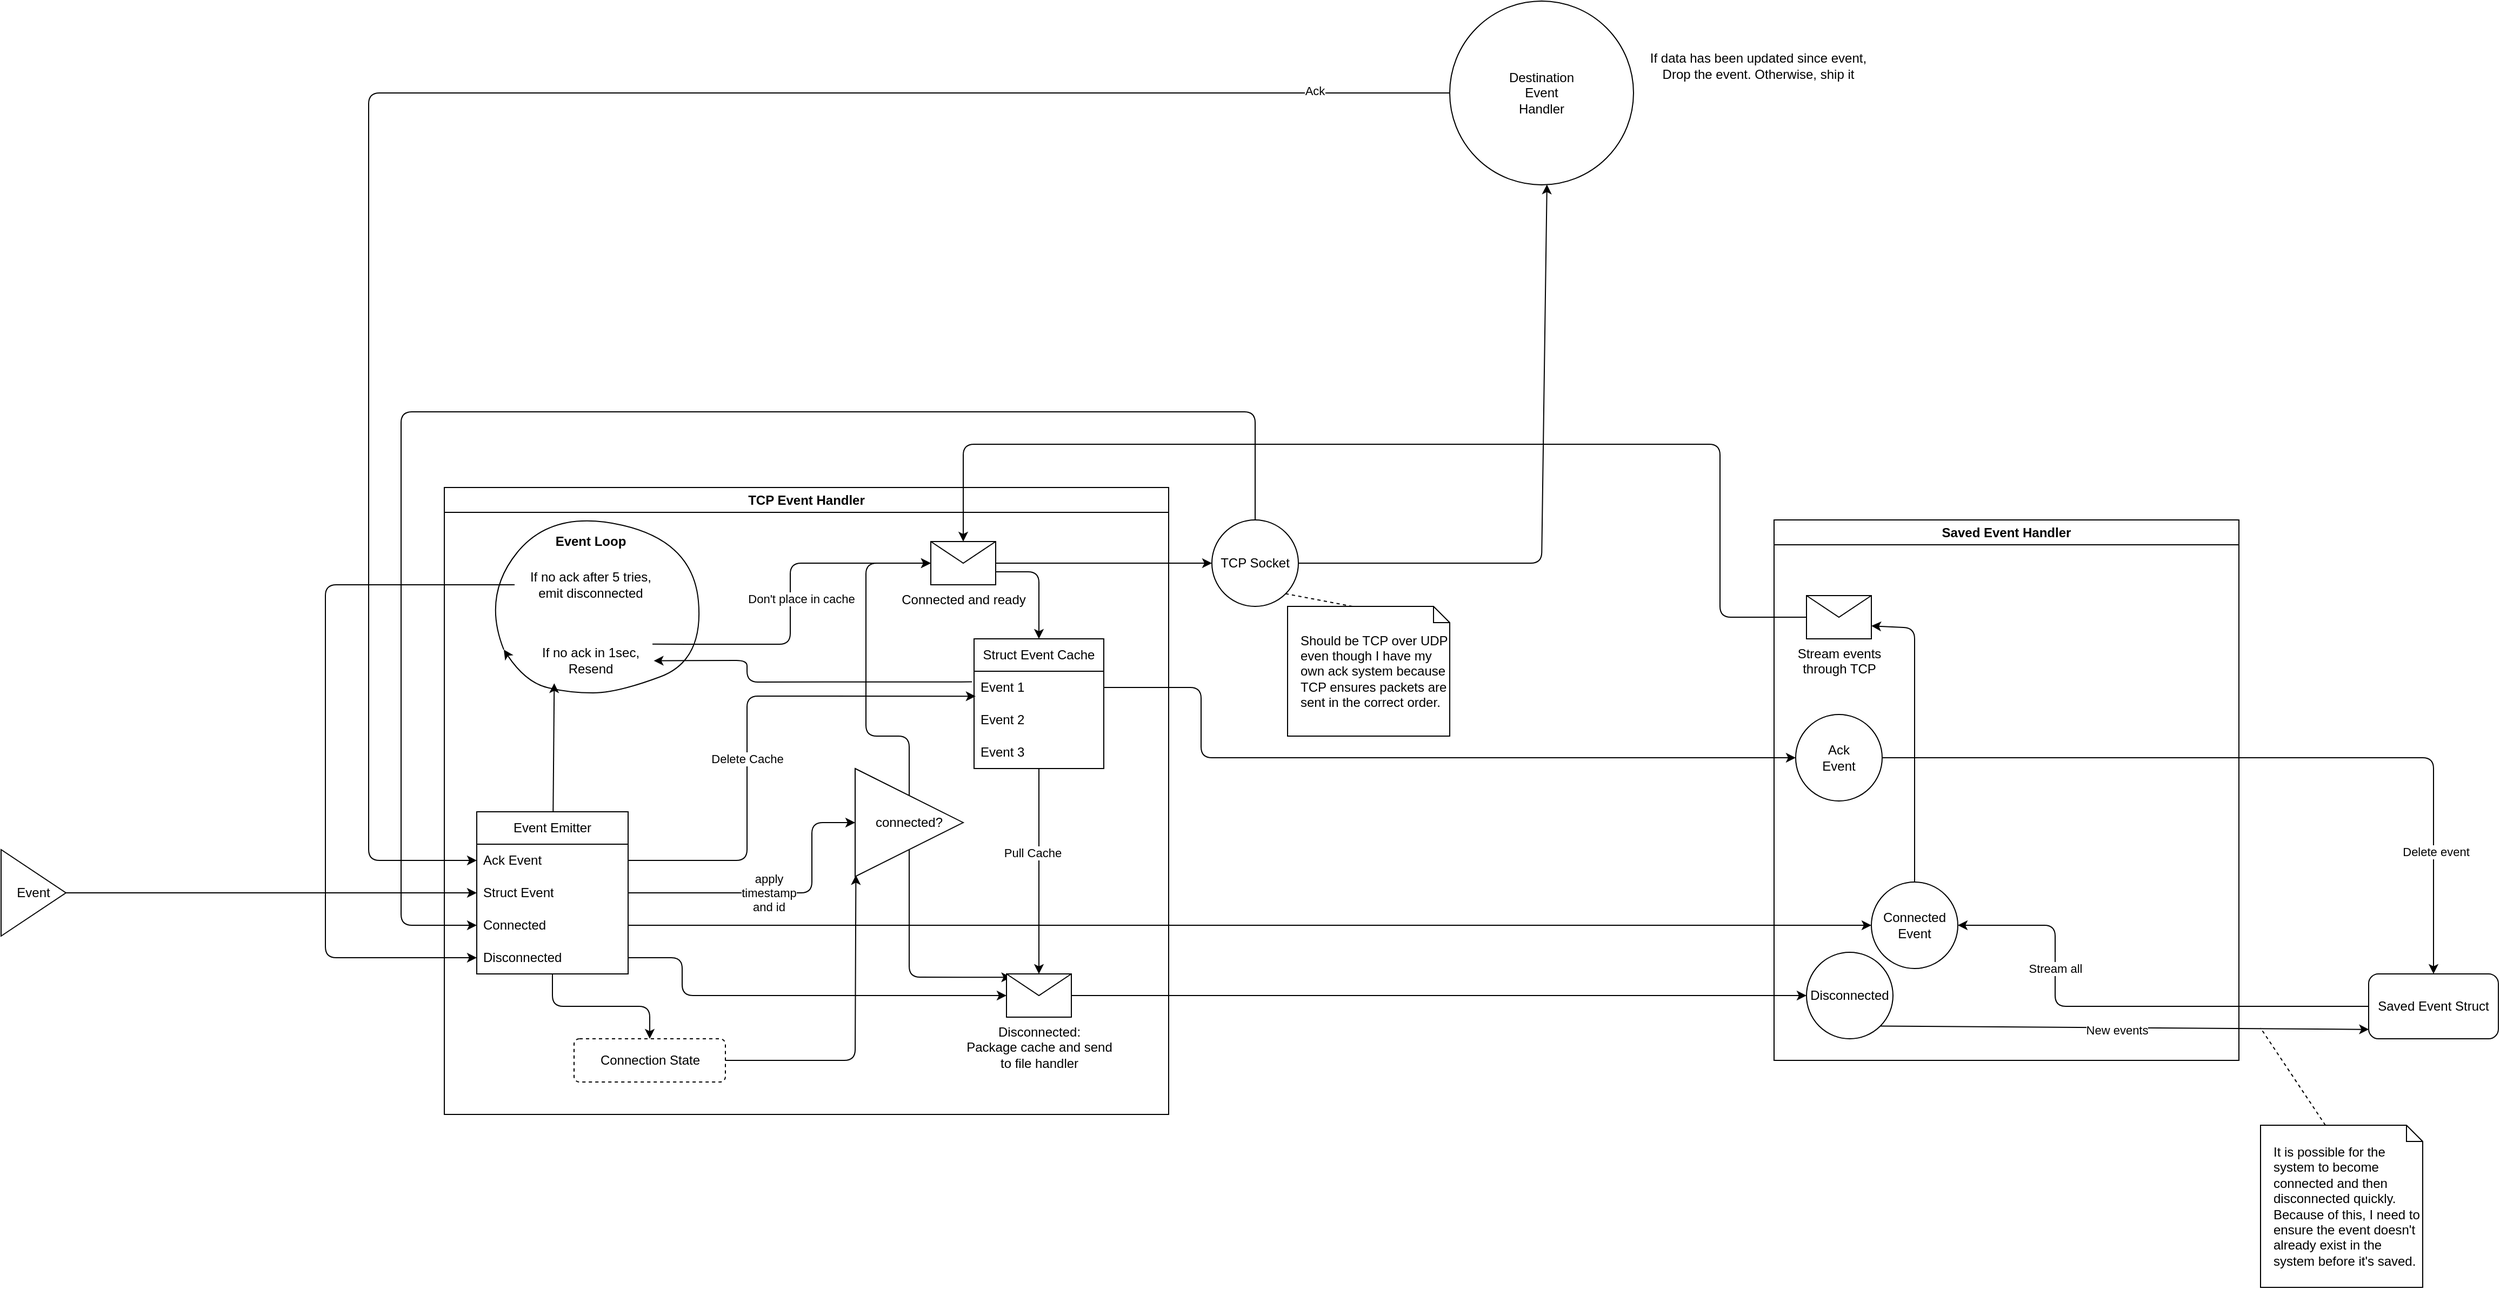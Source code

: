 <mxfile>
    <diagram id="tn0Xxxs_Hv35gxbG2ERe" name="Page-1">
        <mxGraphModel dx="3292" dy="2506" grid="1" gridSize="10" guides="1" tooltips="1" connect="1" arrows="1" fold="1" page="1" pageScale="1" pageWidth="850" pageHeight="1100" math="0" shadow="0">
            <root>
                <mxCell id="0"/>
                <mxCell id="1" parent="0"/>
                <mxCell id="54" style="edgeStyle=none;html=1;exitX=0;exitY=0.5;exitDx=0;exitDy=0;entryX=0;entryY=0.5;entryDx=0;entryDy=0;" parent="1" source="7" target="35" edge="1">
                    <mxGeometry relative="1" as="geometry">
                        <Array as="points">
                            <mxPoint x="-410" y="-205"/>
                            <mxPoint x="-410" y="505"/>
                        </Array>
                    </mxGeometry>
                </mxCell>
                <mxCell id="55" value="Ack" style="edgeLabel;html=1;align=center;verticalAlign=middle;resizable=0;points=[];" parent="54" vertex="1" connectable="0">
                    <mxGeometry x="-0.862" y="-2" relative="1" as="geometry">
                        <mxPoint as="offset"/>
                    </mxGeometry>
                </mxCell>
                <mxCell id="7" value="Destination&lt;br&gt;Event&lt;br&gt;Handler" style="ellipse;whiteSpace=wrap;html=1;aspect=fixed;" parent="1" vertex="1">
                    <mxGeometry x="590" y="-290" width="170" height="170" as="geometry"/>
                </mxCell>
                <mxCell id="16" style="edgeStyle=none;html=1;exitX=1;exitY=0.5;exitDx=0;exitDy=0;entryX=0;entryY=0.5;entryDx=0;entryDy=0;" parent="1" source="15" target="3" edge="1">
                    <mxGeometry relative="1" as="geometry">
                        <mxPoint x="-300" y="500" as="targetPoint"/>
                    </mxGeometry>
                </mxCell>
                <mxCell id="15" value="Event" style="triangle;whiteSpace=wrap;html=1;" parent="1" vertex="1">
                    <mxGeometry x="-750" y="495" width="60" height="80" as="geometry"/>
                </mxCell>
                <mxCell id="17" value="TCP Event Handler" style="swimlane;whiteSpace=wrap;html=1;" parent="1" vertex="1">
                    <mxGeometry x="-340" y="160" width="670" height="580" as="geometry"/>
                </mxCell>
                <mxCell id="18" value="Struct Event Cache" style="swimlane;fontStyle=0;childLayout=stackLayout;horizontal=1;startSize=30;horizontalStack=0;resizeParent=1;resizeParentMax=0;resizeLast=0;collapsible=1;marginBottom=0;whiteSpace=wrap;html=1;" parent="17" vertex="1">
                    <mxGeometry x="490" y="140" width="120" height="120" as="geometry">
                        <mxRectangle x="260" y="50" width="80" height="30" as="alternateBounds"/>
                    </mxGeometry>
                </mxCell>
                <mxCell id="19" value="Event 1" style="text;strokeColor=none;fillColor=none;align=left;verticalAlign=middle;spacingLeft=4;spacingRight=4;overflow=hidden;points=[[0,0.5],[1,0.5]];portConstraint=eastwest;rotatable=0;whiteSpace=wrap;html=1;" parent="18" vertex="1">
                    <mxGeometry y="30" width="120" height="30" as="geometry"/>
                </mxCell>
                <mxCell id="20" value="Event 2" style="text;strokeColor=none;fillColor=none;align=left;verticalAlign=middle;spacingLeft=4;spacingRight=4;overflow=hidden;points=[[0,0.5],[1,0.5]];portConstraint=eastwest;rotatable=0;whiteSpace=wrap;html=1;" parent="18" vertex="1">
                    <mxGeometry y="60" width="120" height="30" as="geometry"/>
                </mxCell>
                <mxCell id="21" value="Event 3" style="text;strokeColor=none;fillColor=none;align=left;verticalAlign=middle;spacingLeft=4;spacingRight=4;overflow=hidden;points=[[0,0.5],[1,0.5]];portConstraint=eastwest;rotatable=0;whiteSpace=wrap;html=1;" parent="18" vertex="1">
                    <mxGeometry y="90" width="120" height="30" as="geometry"/>
                </mxCell>
                <mxCell id="46" style="edgeStyle=none;html=1;exitX=1;exitY=0.5;exitDx=0;exitDy=0;entryX=0.007;entryY=0.986;entryDx=0;entryDy=0;entryPerimeter=0;" parent="17" source="22" target="44" edge="1">
                    <mxGeometry relative="1" as="geometry">
                        <Array as="points">
                            <mxPoint x="380" y="530"/>
                        </Array>
                    </mxGeometry>
                </mxCell>
                <mxCell id="22" value="Connection State" style="html=1;align=center;verticalAlign=middle;rounded=1;absoluteArcSize=1;arcSize=10;dashed=1;" parent="17" vertex="1">
                    <mxGeometry x="120" y="510" width="140" height="40" as="geometry"/>
                </mxCell>
                <mxCell id="37" style="edgeStyle=none;html=1;entryX=0.5;entryY=0;entryDx=0;entryDy=0;" parent="17" source="2" target="22" edge="1">
                    <mxGeometry relative="1" as="geometry">
                        <Array as="points">
                            <mxPoint x="100" y="480"/>
                            <mxPoint x="190" y="480"/>
                        </Array>
                    </mxGeometry>
                </mxCell>
                <mxCell id="2" value="Event Emitter" style="swimlane;fontStyle=0;childLayout=stackLayout;horizontal=1;startSize=30;horizontalStack=0;resizeParent=1;resizeParentMax=0;resizeLast=0;collapsible=1;marginBottom=0;whiteSpace=wrap;html=1;" parent="17" vertex="1">
                    <mxGeometry x="30" y="300" width="140" height="150" as="geometry"/>
                </mxCell>
                <mxCell id="35" value="Ack Event" style="text;strokeColor=none;fillColor=none;align=left;verticalAlign=middle;spacingLeft=4;spacingRight=4;overflow=hidden;points=[[0,0.5],[1,0.5]];portConstraint=eastwest;rotatable=0;whiteSpace=wrap;html=1;" parent="2" vertex="1">
                    <mxGeometry y="30" width="140" height="30" as="geometry"/>
                </mxCell>
                <mxCell id="3" value="Struct Event" style="text;strokeColor=none;fillColor=none;align=left;verticalAlign=middle;spacingLeft=4;spacingRight=4;overflow=hidden;points=[[0,0.5],[1,0.5]];portConstraint=eastwest;rotatable=0;whiteSpace=wrap;html=1;" parent="2" vertex="1">
                    <mxGeometry y="60" width="140" height="30" as="geometry"/>
                </mxCell>
                <mxCell id="36" value="Connected" style="text;strokeColor=none;fillColor=none;align=left;verticalAlign=middle;spacingLeft=4;spacingRight=4;overflow=hidden;points=[[0,0.5],[1,0.5]];portConstraint=eastwest;rotatable=0;whiteSpace=wrap;html=1;" parent="2" vertex="1">
                    <mxGeometry y="90" width="140" height="30" as="geometry"/>
                </mxCell>
                <mxCell id="4" value="Disconnected" style="text;strokeColor=none;fillColor=none;align=left;verticalAlign=middle;spacingLeft=4;spacingRight=4;overflow=hidden;points=[[0,0.5],[1,0.5]];portConstraint=eastwest;rotatable=0;whiteSpace=wrap;html=1;" parent="2" vertex="1">
                    <mxGeometry y="120" width="140" height="30" as="geometry"/>
                </mxCell>
                <mxCell id="42" style="edgeStyle=none;html=1;exitX=1;exitY=0.7;exitDx=0;exitDy=0;entryX=0.5;entryY=0;entryDx=0;entryDy=0;" parent="17" source="40" target="18" edge="1">
                    <mxGeometry relative="1" as="geometry">
                        <Array as="points">
                            <mxPoint x="550" y="78"/>
                        </Array>
                    </mxGeometry>
                </mxCell>
                <mxCell id="40" value="Connected and ready" style="shape=message;html=1;html=1;outlineConnect=0;labelPosition=center;verticalLabelPosition=bottom;align=center;verticalAlign=top;" parent="17" vertex="1">
                    <mxGeometry x="450" y="50" width="60" height="40" as="geometry"/>
                </mxCell>
                <mxCell id="53" style="edgeStyle=none;html=1;exitX=0.5;exitY=0;exitDx=0;exitDy=0;entryX=0;entryY=0.5;entryDx=0;entryDy=0;" parent="17" source="44" target="40" edge="1">
                    <mxGeometry relative="1" as="geometry">
                        <Array as="points">
                            <mxPoint x="430" y="230"/>
                            <mxPoint x="390" y="230"/>
                            <mxPoint x="390" y="70"/>
                        </Array>
                    </mxGeometry>
                </mxCell>
                <mxCell id="83" style="edgeStyle=none;html=1;exitX=0.5;exitY=1;exitDx=0;exitDy=0;entryX=0.071;entryY=0.079;entryDx=0;entryDy=0;entryPerimeter=0;" parent="17" source="44" target="63" edge="1">
                    <mxGeometry relative="1" as="geometry">
                        <Array as="points">
                            <mxPoint x="430" y="453"/>
                        </Array>
                    </mxGeometry>
                </mxCell>
                <mxCell id="44" value="connected?" style="triangle;whiteSpace=wrap;html=1;" parent="17" vertex="1">
                    <mxGeometry x="380" y="260" width="100" height="100" as="geometry"/>
                </mxCell>
                <mxCell id="47" style="edgeStyle=none;html=1;exitX=1;exitY=0.5;exitDx=0;exitDy=0;entryX=0;entryY=0.5;entryDx=0;entryDy=0;" parent="17" source="3" target="44" edge="1">
                    <mxGeometry relative="1" as="geometry">
                        <Array as="points">
                            <mxPoint x="340" y="375"/>
                            <mxPoint x="340" y="310"/>
                        </Array>
                    </mxGeometry>
                </mxCell>
                <mxCell id="105" value="apply&lt;br&gt;timestamp&lt;br&gt;and id" style="edgeLabel;html=1;align=center;verticalAlign=middle;resizable=0;points=[];" vertex="1" connectable="0" parent="47">
                    <mxGeometry x="-0.116" y="-4" relative="1" as="geometry">
                        <mxPoint x="8" y="-4" as="offset"/>
                    </mxGeometry>
                </mxCell>
                <mxCell id="48" style="edgeStyle=none;html=1;entryX=0.012;entryY=0.772;entryDx=0;entryDy=0;exitX=1;exitY=0.5;exitDx=0;exitDy=0;entryPerimeter=0;" parent="17" source="35" target="19" edge="1">
                    <mxGeometry relative="1" as="geometry">
                        <Array as="points">
                            <mxPoint x="280" y="345"/>
                            <mxPoint x="280" y="193"/>
                        </Array>
                    </mxGeometry>
                </mxCell>
                <mxCell id="49" value="Delete Cache" style="edgeLabel;html=1;align=center;verticalAlign=middle;resizable=0;points=[];" parent="48" vertex="1" connectable="0">
                    <mxGeometry x="-0.051" relative="1" as="geometry">
                        <mxPoint y="20" as="offset"/>
                    </mxGeometry>
                </mxCell>
                <mxCell id="56" value="" style="curved=1;endArrow=classic;html=1;" parent="17" edge="1">
                    <mxGeometry width="50" height="50" relative="1" as="geometry">
                        <mxPoint x="55" y="150" as="sourcePoint"/>
                        <mxPoint x="55" y="150" as="targetPoint"/>
                        <Array as="points">
                            <mxPoint x="35" y="100"/>
                            <mxPoint x="100" y="20"/>
                            <mxPoint x="230" y="50"/>
                            <mxPoint x="240" y="160"/>
                            <mxPoint x="160" y="190"/>
                            <mxPoint x="115" y="190"/>
                            <mxPoint x="75" y="180"/>
                        </Array>
                    </mxGeometry>
                </mxCell>
                <mxCell id="87" style="edgeStyle=none;html=1;exitX=1.023;exitY=0.123;exitDx=0;exitDy=0;exitPerimeter=0;" parent="17" source="58" target="40" edge="1">
                    <mxGeometry relative="1" as="geometry">
                        <Array as="points">
                            <mxPoint x="320" y="145"/>
                            <mxPoint x="320" y="70"/>
                        </Array>
                    </mxGeometry>
                </mxCell>
                <mxCell id="88" value="Don't place in cache" style="edgeLabel;html=1;align=center;verticalAlign=middle;resizable=0;points=[];" parent="87" vertex="1" connectable="0">
                    <mxGeometry x="-0.177" y="-3" relative="1" as="geometry">
                        <mxPoint x="7" y="-33" as="offset"/>
                    </mxGeometry>
                </mxCell>
                <mxCell id="58" value="If no ack in 1sec,&lt;br&gt;Resend" style="text;html=1;align=center;verticalAlign=middle;resizable=0;points=[];autosize=1;strokeColor=none;fillColor=none;" parent="17" vertex="1">
                    <mxGeometry x="80" y="140" width="110" height="40" as="geometry"/>
                </mxCell>
                <mxCell id="60" style="edgeStyle=none;html=1;entryX=0;entryY=0.5;entryDx=0;entryDy=0;" parent="17" source="59" target="4" edge="1">
                    <mxGeometry relative="1" as="geometry">
                        <Array as="points">
                            <mxPoint x="-110" y="90"/>
                            <mxPoint x="-110" y="435"/>
                        </Array>
                    </mxGeometry>
                </mxCell>
                <mxCell id="59" value="If no ack after 5 tries,&lt;br&gt;emit disconnected" style="text;html=1;align=center;verticalAlign=middle;resizable=0;points=[];autosize=1;strokeColor=none;fillColor=none;" parent="17" vertex="1">
                    <mxGeometry x="65" y="70" width="140" height="40" as="geometry"/>
                </mxCell>
                <mxCell id="63" value="Disconnected:&lt;br&gt;Package cache and send&lt;br&gt;to file handler" style="shape=message;html=1;html=1;outlineConnect=0;labelPosition=center;verticalLabelPosition=bottom;align=center;verticalAlign=top;" parent="17" vertex="1">
                    <mxGeometry x="520" y="450" width="60" height="40" as="geometry"/>
                </mxCell>
                <mxCell id="64" style="edgeStyle=none;html=1;entryX=0;entryY=0.5;entryDx=0;entryDy=0;" parent="17" source="4" target="63" edge="1">
                    <mxGeometry relative="1" as="geometry">
                        <Array as="points">
                            <mxPoint x="220" y="435"/>
                            <mxPoint x="220" y="470"/>
                        </Array>
                    </mxGeometry>
                </mxCell>
                <mxCell id="65" style="edgeStyle=none;html=1;entryX=0.5;entryY=0;entryDx=0;entryDy=0;" parent="17" source="21" target="63" edge="1">
                    <mxGeometry relative="1" as="geometry"/>
                </mxCell>
                <mxCell id="79" value="Pull Cache" style="edgeLabel;html=1;align=center;verticalAlign=middle;resizable=0;points=[];" parent="65" vertex="1" connectable="0">
                    <mxGeometry x="-0.167" y="-6" relative="1" as="geometry">
                        <mxPoint y="-1" as="offset"/>
                    </mxGeometry>
                </mxCell>
                <mxCell id="86" value="&lt;b&gt;Event Loop&lt;/b&gt;" style="text;html=1;align=center;verticalAlign=middle;resizable=0;points=[];autosize=1;strokeColor=none;fillColor=none;" parent="17" vertex="1">
                    <mxGeometry x="90" y="35" width="90" height="30" as="geometry"/>
                </mxCell>
                <mxCell id="89" style="edgeStyle=none;html=1;exitX=-0.016;exitY=0.327;exitDx=0;exitDy=0;exitPerimeter=0;entryX=1.034;entryY=0.507;entryDx=0;entryDy=0;entryPerimeter=0;" parent="17" source="19" target="58" edge="1">
                    <mxGeometry relative="1" as="geometry">
                        <Array as="points">
                            <mxPoint x="280" y="180"/>
                            <mxPoint x="280" y="160"/>
                        </Array>
                    </mxGeometry>
                </mxCell>
                <mxCell id="57" style="edgeStyle=none;html=1;entryX=0.197;entryY=1.028;entryDx=0;entryDy=0;entryPerimeter=0;" parent="17" source="2" target="58" edge="1">
                    <mxGeometry relative="1" as="geometry">
                        <mxPoint x="110" y="190" as="targetPoint"/>
                    </mxGeometry>
                </mxCell>
                <mxCell id="38" value="Saved Event Handler" style="swimlane;whiteSpace=wrap;html=1;startSize=23;" parent="1" vertex="1">
                    <mxGeometry x="890" y="190" width="430" height="500" as="geometry"/>
                </mxCell>
                <mxCell id="71" style="edgeStyle=none;html=1;exitX=0.5;exitY=0;exitDx=0;exitDy=0;entryX=1;entryY=0.7;entryDx=0;entryDy=0;" parent="38" source="51" target="69" edge="1">
                    <mxGeometry relative="1" as="geometry">
                        <Array as="points">
                            <mxPoint x="130" y="100"/>
                        </Array>
                    </mxGeometry>
                </mxCell>
                <mxCell id="51" value="Connected Event" style="ellipse;whiteSpace=wrap;html=1;aspect=fixed;" parent="38" vertex="1">
                    <mxGeometry x="90" y="335" width="80" height="80" as="geometry"/>
                </mxCell>
                <mxCell id="66" value="Disconnected" style="ellipse;whiteSpace=wrap;html=1;aspect=fixed;" parent="38" vertex="1">
                    <mxGeometry x="30" y="400" width="80" height="80" as="geometry"/>
                </mxCell>
                <mxCell id="69" value="Stream events&lt;br&gt;through TCP" style="shape=message;html=1;html=1;outlineConnect=0;labelPosition=center;verticalLabelPosition=bottom;align=center;verticalAlign=top;" parent="38" vertex="1">
                    <mxGeometry x="30" y="70" width="60" height="40" as="geometry"/>
                </mxCell>
                <mxCell id="75" value="Ack&lt;br&gt;Event" style="ellipse;whiteSpace=wrap;html=1;aspect=fixed;" parent="38" vertex="1">
                    <mxGeometry x="20" y="180" width="80" height="80" as="geometry"/>
                </mxCell>
                <mxCell id="50" style="edgeStyle=none;html=1;exitX=1;exitY=0.5;exitDx=0;exitDy=0;entryX=0;entryY=0.5;entryDx=0;entryDy=0;" parent="1" source="36" target="51" edge="1">
                    <mxGeometry relative="1" as="geometry">
                        <mxPoint x="930" y="590" as="targetPoint"/>
                    </mxGeometry>
                </mxCell>
                <mxCell id="67" style="edgeStyle=none;html=1;exitX=1;exitY=0.5;exitDx=0;exitDy=0;entryX=0;entryY=0.5;entryDx=0;entryDy=0;" parent="1" source="63" target="66" edge="1">
                    <mxGeometry relative="1" as="geometry"/>
                </mxCell>
                <mxCell id="74" style="edgeStyle=none;html=1;exitX=1;exitY=0.5;exitDx=0;exitDy=0;entryX=0;entryY=0.5;entryDx=0;entryDy=0;" parent="1" source="19" target="75" edge="1">
                    <mxGeometry relative="1" as="geometry">
                        <mxPoint x="920" y="380" as="targetPoint"/>
                        <Array as="points">
                            <mxPoint x="360" y="345"/>
                            <mxPoint x="360" y="410"/>
                        </Array>
                    </mxGeometry>
                </mxCell>
                <mxCell id="78" style="edgeStyle=none;html=1;entryX=0.5;entryY=0;entryDx=0;entryDy=0;" parent="1" source="69" target="40" edge="1">
                    <mxGeometry relative="1" as="geometry">
                        <Array as="points">
                            <mxPoint x="840" y="280"/>
                            <mxPoint x="840" y="120"/>
                            <mxPoint x="140" y="120"/>
                            <mxPoint x="140" y="150"/>
                        </Array>
                        <mxPoint x="-700" y="460" as="targetPoint"/>
                    </mxGeometry>
                </mxCell>
                <mxCell id="85" value="If data has been updated since event,&lt;br&gt;Drop the event. Otherwise, ship it" style="text;html=1;align=center;verticalAlign=middle;resizable=0;points=[];autosize=1;strokeColor=none;fillColor=none;" parent="1" vertex="1">
                    <mxGeometry x="765" y="-250" width="220" height="40" as="geometry"/>
                </mxCell>
                <mxCell id="94" style="edgeStyle=none;html=1;entryX=1;entryY=0.5;entryDx=0;entryDy=0;" parent="1" source="93" target="51" edge="1">
                    <mxGeometry relative="1" as="geometry">
                        <Array as="points">
                            <mxPoint x="1150" y="640"/>
                            <mxPoint x="1150" y="565"/>
                        </Array>
                    </mxGeometry>
                </mxCell>
                <mxCell id="95" value="Stream all" style="edgeLabel;html=1;align=center;verticalAlign=middle;resizable=0;points=[];" parent="94" vertex="1" connectable="0">
                    <mxGeometry x="-0.23" y="2" relative="1" as="geometry">
                        <mxPoint x="-115" y="-37" as="offset"/>
                    </mxGeometry>
                </mxCell>
                <mxCell id="93" value="Saved Event Struct" style="rounded=1;whiteSpace=wrap;html=1;" parent="1" vertex="1">
                    <mxGeometry x="1440" y="610" width="120" height="60" as="geometry"/>
                </mxCell>
                <mxCell id="96" style="edgeStyle=none;html=1;exitX=1;exitY=1;exitDx=0;exitDy=0;entryX=0.002;entryY=0.856;entryDx=0;entryDy=0;entryPerimeter=0;" parent="1" source="66" target="93" edge="1">
                    <mxGeometry relative="1" as="geometry"/>
                </mxCell>
                <mxCell id="97" value="New events" style="edgeLabel;html=1;align=center;verticalAlign=middle;resizable=0;points=[];" parent="96" vertex="1" connectable="0">
                    <mxGeometry x="-0.035" y="-2" relative="1" as="geometry">
                        <mxPoint as="offset"/>
                    </mxGeometry>
                </mxCell>
                <mxCell id="98" style="edgeStyle=none;html=1;exitX=1;exitY=0.5;exitDx=0;exitDy=0;entryX=0.5;entryY=0;entryDx=0;entryDy=0;" parent="1" source="75" target="93" edge="1">
                    <mxGeometry relative="1" as="geometry">
                        <Array as="points">
                            <mxPoint x="1500" y="410"/>
                        </Array>
                    </mxGeometry>
                </mxCell>
                <mxCell id="99" value="Delete event" style="edgeLabel;html=1;align=center;verticalAlign=middle;resizable=0;points=[];" parent="98" vertex="1" connectable="0">
                    <mxGeometry x="0.68" y="2" relative="1" as="geometry">
                        <mxPoint as="offset"/>
                    </mxGeometry>
                </mxCell>
                <mxCell id="101" value="It is possible for the system to become connected and then disconnected quickly.&lt;br&gt;Because of this, I need to ensure the event doesn't already exist in the system before it's saved." style="shape=note;size=15;align=left;spacingLeft=10;html=1;whiteSpace=wrap;" vertex="1" parent="1">
                    <mxGeometry x="1340" y="750" width="150" height="150" as="geometry"/>
                </mxCell>
                <mxCell id="102" value="" style="edgeStyle=none;endArrow=none;exitX=0.4;exitY=0;dashed=1;html=1;" edge="1" source="101" parent="1">
                    <mxGeometry x="1" relative="1" as="geometry">
                        <mxPoint x="1340" y="660" as="targetPoint"/>
                    </mxGeometry>
                </mxCell>
                <mxCell id="108" style="edgeStyle=none;html=1;entryX=0;entryY=0.5;entryDx=0;entryDy=0;" edge="1" parent="1" source="106" target="36">
                    <mxGeometry relative="1" as="geometry">
                        <Array as="points">
                            <mxPoint x="410" y="90"/>
                            <mxPoint x="-380" y="90"/>
                            <mxPoint x="-380" y="565"/>
                        </Array>
                    </mxGeometry>
                </mxCell>
                <mxCell id="109" style="edgeStyle=none;html=1;exitX=1;exitY=0.5;exitDx=0;exitDy=0;entryX=0.529;entryY=0.998;entryDx=0;entryDy=0;entryPerimeter=0;" edge="1" parent="1" source="106" target="7">
                    <mxGeometry relative="1" as="geometry">
                        <Array as="points">
                            <mxPoint x="675" y="230"/>
                        </Array>
                    </mxGeometry>
                </mxCell>
                <mxCell id="106" value="TCP Socket" style="ellipse;whiteSpace=wrap;html=1;aspect=fixed;" vertex="1" parent="1">
                    <mxGeometry x="370" y="190" width="80" height="80" as="geometry"/>
                </mxCell>
                <mxCell id="107" style="edgeStyle=none;html=1;exitX=1;exitY=0.5;exitDx=0;exitDy=0;entryX=0;entryY=0.5;entryDx=0;entryDy=0;" edge="1" parent="1" source="40" target="106">
                    <mxGeometry relative="1" as="geometry"/>
                </mxCell>
                <mxCell id="111" value="Should be TCP over UDP even though I have my own ack system because TCP ensures packets are sent in the correct order." style="shape=note;size=15;align=left;spacingLeft=10;html=1;whiteSpace=wrap;" vertex="1" parent="1">
                    <mxGeometry x="440" y="270" width="150" height="120" as="geometry"/>
                </mxCell>
                <mxCell id="112" value="" style="edgeStyle=none;endArrow=none;exitX=0.4;exitY=0;dashed=1;html=1;entryX=1;entryY=1;entryDx=0;entryDy=0;" edge="1" source="111" parent="1" target="106">
                    <mxGeometry x="1" relative="1" as="geometry">
                        <mxPoint x="530" y="250" as="targetPoint"/>
                    </mxGeometry>
                </mxCell>
            </root>
        </mxGraphModel>
    </diagram>
</mxfile>